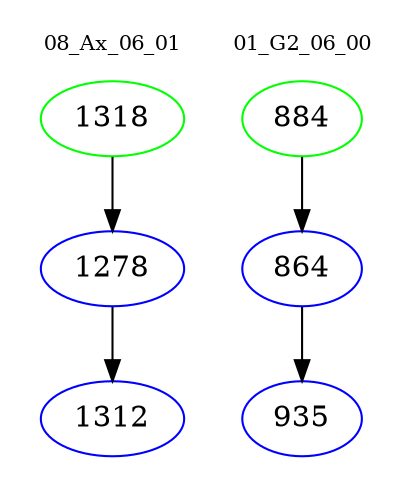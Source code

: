digraph{
subgraph cluster_0 {
color = white
label = "08_Ax_06_01";
fontsize=10;
T0_1318 [label="1318", color="green"]
T0_1318 -> T0_1278 [color="black"]
T0_1278 [label="1278", color="blue"]
T0_1278 -> T0_1312 [color="black"]
T0_1312 [label="1312", color="blue"]
}
subgraph cluster_1 {
color = white
label = "01_G2_06_00";
fontsize=10;
T1_884 [label="884", color="green"]
T1_884 -> T1_864 [color="black"]
T1_864 [label="864", color="blue"]
T1_864 -> T1_935 [color="black"]
T1_935 [label="935", color="blue"]
}
}
